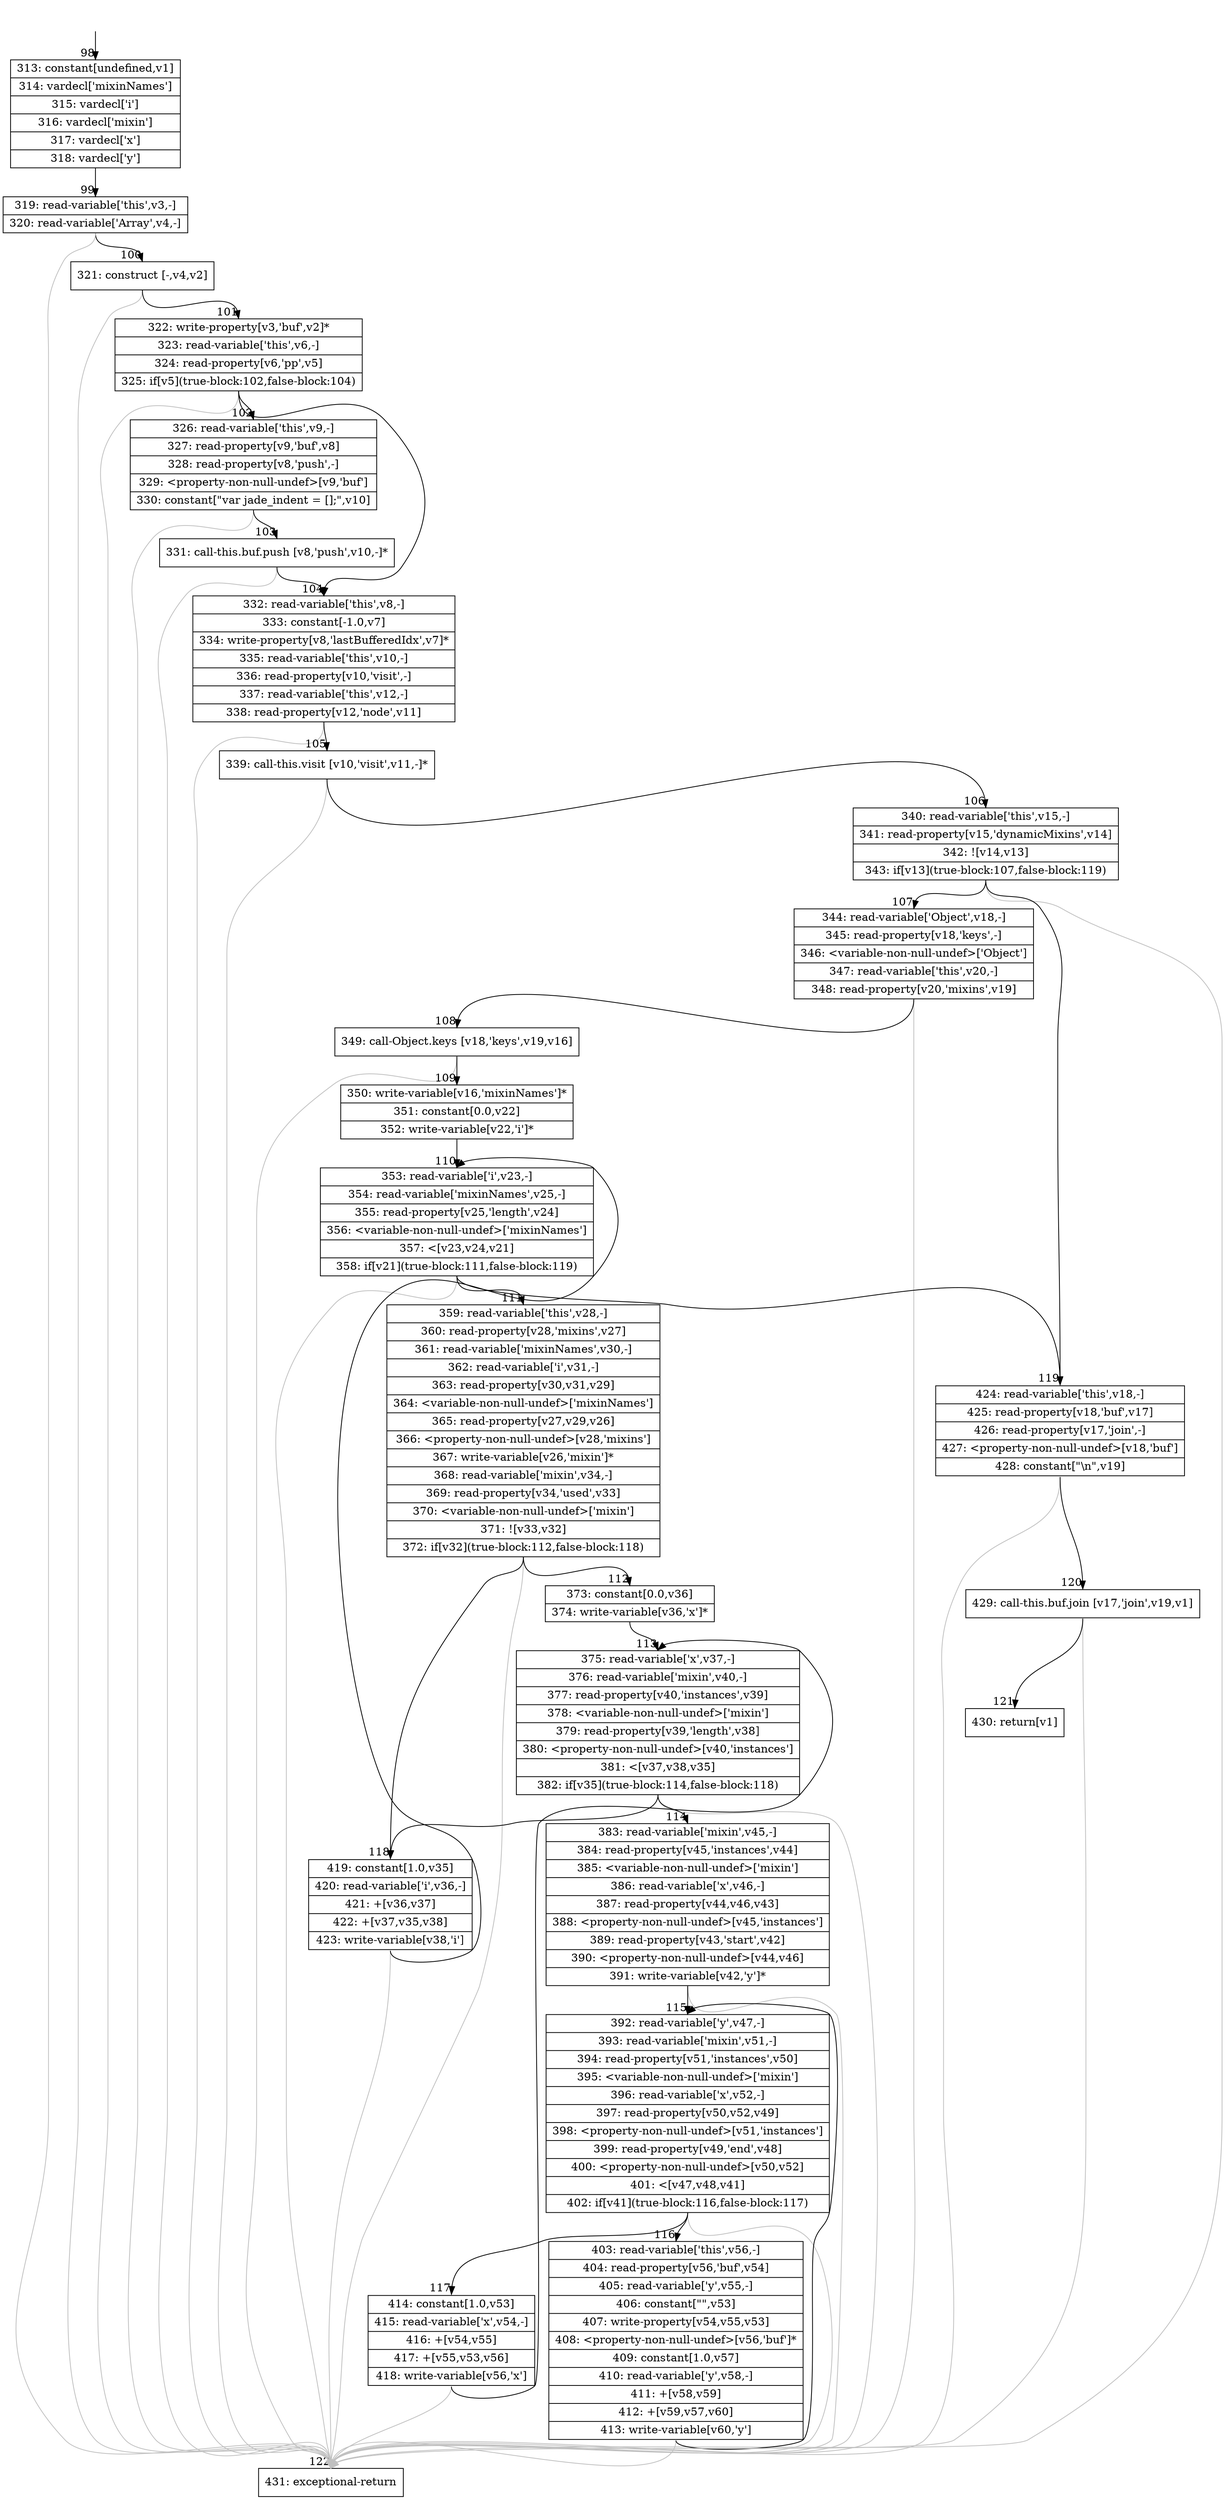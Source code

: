 digraph {
rankdir="TD"
BB_entry11[shape=none,label=""];
BB_entry11 -> BB98 [tailport=s, headport=n, headlabel="    98"]
BB98 [shape=record label="{313: constant[undefined,v1]|314: vardecl['mixinNames']|315: vardecl['i']|316: vardecl['mixin']|317: vardecl['x']|318: vardecl['y']}" ] 
BB98 -> BB99 [tailport=s, headport=n, headlabel="      99"]
BB99 [shape=record label="{319: read-variable['this',v3,-]|320: read-variable['Array',v4,-]}" ] 
BB99 -> BB100 [tailport=s, headport=n, headlabel="      100"]
BB99 -> BB122 [tailport=s, headport=n, color=gray, headlabel="      122"]
BB100 [shape=record label="{321: construct [-,v4,v2]}" ] 
BB100 -> BB101 [tailport=s, headport=n, headlabel="      101"]
BB100 -> BB122 [tailport=s, headport=n, color=gray]
BB101 [shape=record label="{322: write-property[v3,'buf',v2]*|323: read-variable['this',v6,-]|324: read-property[v6,'pp',v5]|325: if[v5](true-block:102,false-block:104)}" ] 
BB101 -> BB102 [tailport=s, headport=n, headlabel="      102"]
BB101 -> BB104 [tailport=s, headport=n, headlabel="      104"]
BB101 -> BB122 [tailport=s, headport=n, color=gray]
BB102 [shape=record label="{326: read-variable['this',v9,-]|327: read-property[v9,'buf',v8]|328: read-property[v8,'push',-]|329: \<property-non-null-undef\>[v9,'buf']|330: constant[\"var jade_indent = [];\",v10]}" ] 
BB102 -> BB103 [tailport=s, headport=n, headlabel="      103"]
BB102 -> BB122 [tailport=s, headport=n, color=gray]
BB103 [shape=record label="{331: call-this.buf.push [v8,'push',v10,-]*}" ] 
BB103 -> BB104 [tailport=s, headport=n]
BB103 -> BB122 [tailport=s, headport=n, color=gray]
BB104 [shape=record label="{332: read-variable['this',v8,-]|333: constant[-1.0,v7]|334: write-property[v8,'lastBufferedIdx',v7]*|335: read-variable['this',v10,-]|336: read-property[v10,'visit',-]|337: read-variable['this',v12,-]|338: read-property[v12,'node',v11]}" ] 
BB104 -> BB105 [tailport=s, headport=n, headlabel="      105"]
BB104 -> BB122 [tailport=s, headport=n, color=gray]
BB105 [shape=record label="{339: call-this.visit [v10,'visit',v11,-]*}" ] 
BB105 -> BB106 [tailport=s, headport=n, headlabel="      106"]
BB105 -> BB122 [tailport=s, headport=n, color=gray]
BB106 [shape=record label="{340: read-variable['this',v15,-]|341: read-property[v15,'dynamicMixins',v14]|342: ![v14,v13]|343: if[v13](true-block:107,false-block:119)}" ] 
BB106 -> BB107 [tailport=s, headport=n, headlabel="      107"]
BB106 -> BB119 [tailport=s, headport=n, headlabel="      119"]
BB106 -> BB122 [tailport=s, headport=n, color=gray]
BB107 [shape=record label="{344: read-variable['Object',v18,-]|345: read-property[v18,'keys',-]|346: \<variable-non-null-undef\>['Object']|347: read-variable['this',v20,-]|348: read-property[v20,'mixins',v19]}" ] 
BB107 -> BB108 [tailport=s, headport=n, headlabel="      108"]
BB107 -> BB122 [tailport=s, headport=n, color=gray]
BB108 [shape=record label="{349: call-Object.keys [v18,'keys',v19,v16]}" ] 
BB108 -> BB109 [tailport=s, headport=n, headlabel="      109"]
BB108 -> BB122 [tailport=s, headport=n, color=gray]
BB109 [shape=record label="{350: write-variable[v16,'mixinNames']*|351: constant[0.0,v22]|352: write-variable[v22,'i']*}" ] 
BB109 -> BB110 [tailport=s, headport=n, headlabel="      110"]
BB110 [shape=record label="{353: read-variable['i',v23,-]|354: read-variable['mixinNames',v25,-]|355: read-property[v25,'length',v24]|356: \<variable-non-null-undef\>['mixinNames']|357: \<[v23,v24,v21]|358: if[v21](true-block:111,false-block:119)}" ] 
BB110 -> BB111 [tailport=s, headport=n, headlabel="      111"]
BB110 -> BB119 [tailport=s, headport=n]
BB110 -> BB122 [tailport=s, headport=n, color=gray]
BB111 [shape=record label="{359: read-variable['this',v28,-]|360: read-property[v28,'mixins',v27]|361: read-variable['mixinNames',v30,-]|362: read-variable['i',v31,-]|363: read-property[v30,v31,v29]|364: \<variable-non-null-undef\>['mixinNames']|365: read-property[v27,v29,v26]|366: \<property-non-null-undef\>[v28,'mixins']|367: write-variable[v26,'mixin']*|368: read-variable['mixin',v34,-]|369: read-property[v34,'used',v33]|370: \<variable-non-null-undef\>['mixin']|371: ![v33,v32]|372: if[v32](true-block:112,false-block:118)}" ] 
BB111 -> BB112 [tailport=s, headport=n, headlabel="      112"]
BB111 -> BB118 [tailport=s, headport=n, headlabel="      118"]
BB111 -> BB122 [tailport=s, headport=n, color=gray]
BB112 [shape=record label="{373: constant[0.0,v36]|374: write-variable[v36,'x']*}" ] 
BB112 -> BB113 [tailport=s, headport=n, headlabel="      113"]
BB113 [shape=record label="{375: read-variable['x',v37,-]|376: read-variable['mixin',v40,-]|377: read-property[v40,'instances',v39]|378: \<variable-non-null-undef\>['mixin']|379: read-property[v39,'length',v38]|380: \<property-non-null-undef\>[v40,'instances']|381: \<[v37,v38,v35]|382: if[v35](true-block:114,false-block:118)}" ] 
BB113 -> BB114 [tailport=s, headport=n, headlabel="      114"]
BB113 -> BB118 [tailport=s, headport=n]
BB113 -> BB122 [tailport=s, headport=n, color=gray]
BB114 [shape=record label="{383: read-variable['mixin',v45,-]|384: read-property[v45,'instances',v44]|385: \<variable-non-null-undef\>['mixin']|386: read-variable['x',v46,-]|387: read-property[v44,v46,v43]|388: \<property-non-null-undef\>[v45,'instances']|389: read-property[v43,'start',v42]|390: \<property-non-null-undef\>[v44,v46]|391: write-variable[v42,'y']*}" ] 
BB114 -> BB115 [tailport=s, headport=n, headlabel="      115"]
BB114 -> BB122 [tailport=s, headport=n, color=gray]
BB115 [shape=record label="{392: read-variable['y',v47,-]|393: read-variable['mixin',v51,-]|394: read-property[v51,'instances',v50]|395: \<variable-non-null-undef\>['mixin']|396: read-variable['x',v52,-]|397: read-property[v50,v52,v49]|398: \<property-non-null-undef\>[v51,'instances']|399: read-property[v49,'end',v48]|400: \<property-non-null-undef\>[v50,v52]|401: \<[v47,v48,v41]|402: if[v41](true-block:116,false-block:117)}" ] 
BB115 -> BB116 [tailport=s, headport=n, headlabel="      116"]
BB115 -> BB117 [tailport=s, headport=n, headlabel="      117"]
BB115 -> BB122 [tailport=s, headport=n, color=gray]
BB116 [shape=record label="{403: read-variable['this',v56,-]|404: read-property[v56,'buf',v54]|405: read-variable['y',v55,-]|406: constant[\"\",v53]|407: write-property[v54,v55,v53]|408: \<property-non-null-undef\>[v56,'buf']*|409: constant[1.0,v57]|410: read-variable['y',v58,-]|411: +[v58,v59]|412: +[v59,v57,v60]|413: write-variable[v60,'y']}" ] 
BB116 -> BB115 [tailport=s, headport=n]
BB116 -> BB122 [tailport=s, headport=n, color=gray]
BB117 [shape=record label="{414: constant[1.0,v53]|415: read-variable['x',v54,-]|416: +[v54,v55]|417: +[v55,v53,v56]|418: write-variable[v56,'x']}" ] 
BB117 -> BB113 [tailport=s, headport=n]
BB117 -> BB122 [tailport=s, headport=n, color=gray]
BB118 [shape=record label="{419: constant[1.0,v35]|420: read-variable['i',v36,-]|421: +[v36,v37]|422: +[v37,v35,v38]|423: write-variable[v38,'i']}" ] 
BB118 -> BB110 [tailport=s, headport=n]
BB118 -> BB122 [tailport=s, headport=n, color=gray]
BB119 [shape=record label="{424: read-variable['this',v18,-]|425: read-property[v18,'buf',v17]|426: read-property[v17,'join',-]|427: \<property-non-null-undef\>[v18,'buf']|428: constant[\"\\n\",v19]}" ] 
BB119 -> BB120 [tailport=s, headport=n, headlabel="      120"]
BB119 -> BB122 [tailport=s, headport=n, color=gray]
BB120 [shape=record label="{429: call-this.buf.join [v17,'join',v19,v1]}" ] 
BB120 -> BB121 [tailport=s, headport=n, headlabel="      121"]
BB120 -> BB122 [tailport=s, headport=n, color=gray]
BB121 [shape=record label="{430: return[v1]}" ] 
BB122 [shape=record label="{431: exceptional-return}" ] 
//#$~ 82
}
